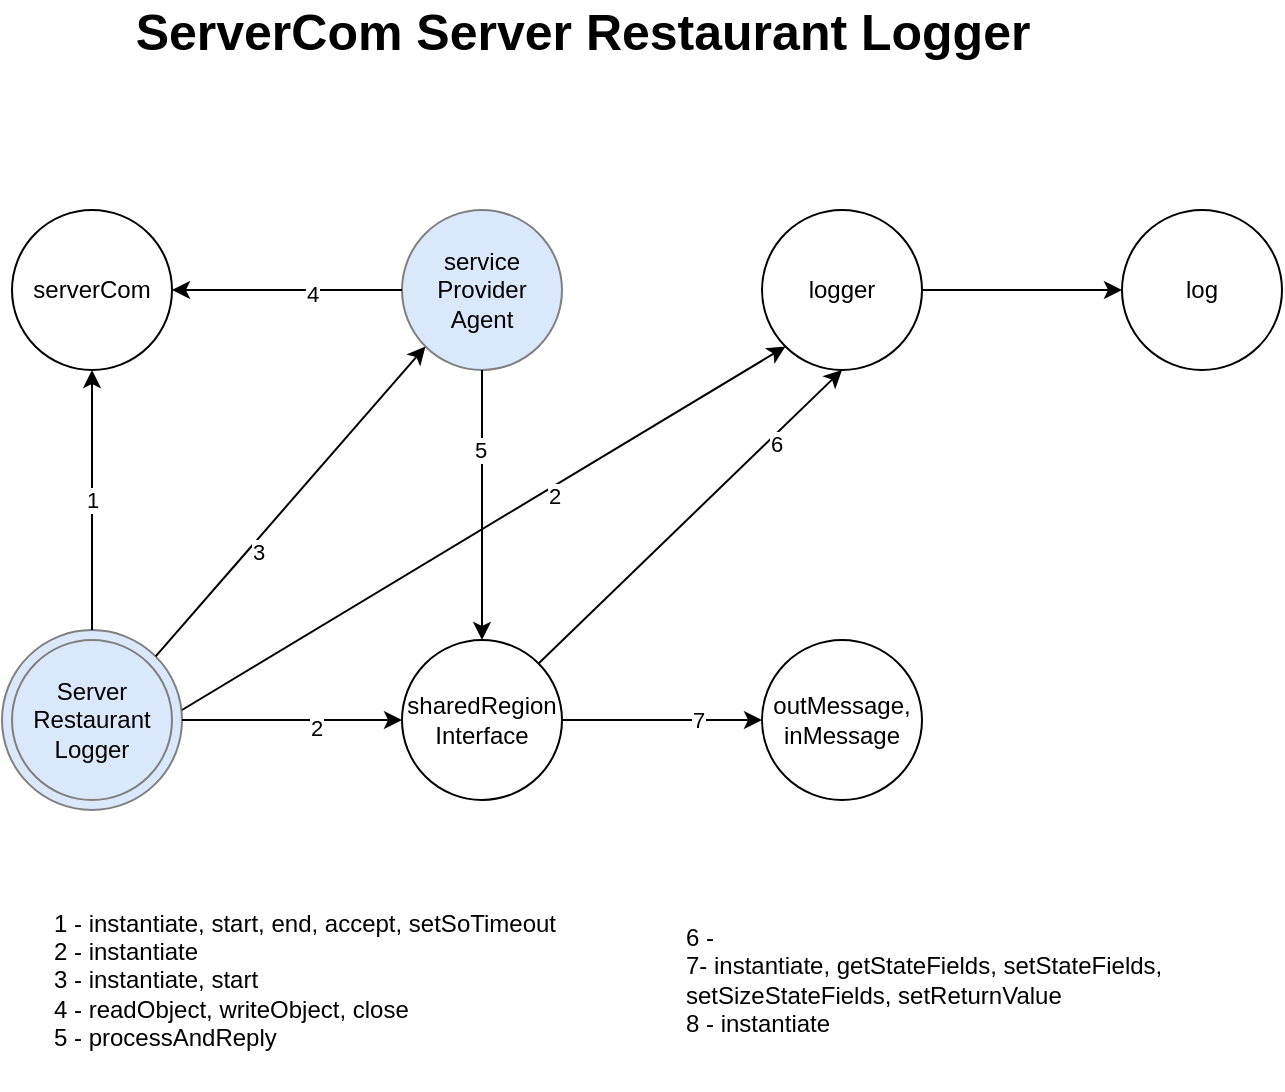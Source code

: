<mxfile version="18.0.4" type="device"><diagram id="dL68ML8HeQB0krsFM4QG" name="Page-1"><mxGraphModel dx="1038" dy="617" grid="1" gridSize="10" guides="1" tooltips="1" connect="1" arrows="1" fold="1" page="1" pageScale="1" pageWidth="827" pageHeight="1169" math="0" shadow="0"><root><mxCell id="0"/><mxCell id="1" parent="0"/><mxCell id="CHyU5B67_R3pXy2R8SUt-1" value="service&lt;br&gt;Provider&lt;br&gt;Agent" style="ellipse;whiteSpace=wrap;html=1;fillColor=#dae8fc;strokeColor=#808080;" parent="1" vertex="1"><mxGeometry x="300" y="130" width="80" height="80" as="geometry"/></mxCell><mxCell id="CHyU5B67_R3pXy2R8SUt-4" value="serverCom" style="ellipse;whiteSpace=wrap;html=1;" parent="1" vertex="1"><mxGeometry x="105" y="130" width="80" height="80" as="geometry"/></mxCell><mxCell id="CHyU5B67_R3pXy2R8SUt-40" value="&lt;div&gt;&lt;br&gt;&lt;/div&gt;&lt;div&gt;1 - instantiate, start, end, accept, setSoTimeout&lt;br&gt;&lt;/div&gt;&lt;div&gt;2 - instantiate&lt;/div&gt;&lt;div&gt;3 - instantiate, start&lt;br&gt;&lt;/div&gt;&lt;div&gt;4 - readObject, writeObject, close&lt;br&gt;&lt;/div&gt;&lt;div&gt;5 - processAndReply&lt;/div&gt;&lt;div&gt;&lt;br&gt;&lt;/div&gt;" style="text;html=1;strokeColor=none;fillColor=none;align=left;verticalAlign=middle;whiteSpace=wrap;rounded=0;" parent="1" vertex="1"><mxGeometry x="124" y="460" width="290" height="110" as="geometry"/></mxCell><mxCell id="dAU44HsFRGqah6hTK-VC-1" value="&lt;div&gt;6 -&amp;nbsp;&lt;/div&gt;&lt;div&gt;7- instantiate, getStateFields, setStateFields, setSizeStateFields, setReturnValue&lt;/div&gt;&lt;div&gt;&lt;span&gt;8 - instantiate&lt;/span&gt;&lt;/div&gt;" style="text;html=1;strokeColor=none;fillColor=none;align=left;verticalAlign=middle;whiteSpace=wrap;rounded=0;" parent="1" vertex="1"><mxGeometry x="440" y="475" width="290" height="80" as="geometry"/></mxCell><mxCell id="sB3GNyKT00Ip3FJHEHId-1" value="" style="group" vertex="1" connectable="0" parent="1"><mxGeometry x="100" y="340" width="90" height="90" as="geometry"/></mxCell><mxCell id="0n8z57wEoNdcpEe77m6L-2" value="&lt;div&gt;Main&lt;/div&gt;&lt;div&gt;Program&lt;/div&gt;" style="ellipse;whiteSpace=wrap;html=1;fillColor=#dae8fc;strokeColor=#808080;" parent="sB3GNyKT00Ip3FJHEHId-1" vertex="1"><mxGeometry width="90" height="90" as="geometry"/></mxCell><mxCell id="CHyU5B67_R3pXy2R8SUt-41" value="&lt;div&gt;Server&lt;/div&gt;&lt;div&gt;Restaurant&lt;/div&gt;&lt;div&gt;Logger&lt;/div&gt;" style="ellipse;whiteSpace=wrap;html=1;fillColor=#dae8fc;strokeColor=#808080;" parent="sB3GNyKT00Ip3FJHEHId-1" vertex="1"><mxGeometry x="5" y="5" width="80" height="80" as="geometry"/></mxCell><mxCell id="sB3GNyKT00Ip3FJHEHId-2" value="sharedRegion&lt;br&gt;Interface" style="ellipse;whiteSpace=wrap;html=1;" vertex="1" parent="1"><mxGeometry x="300" y="345" width="80" height="80" as="geometry"/></mxCell><mxCell id="sB3GNyKT00Ip3FJHEHId-3" value="outMessage,&lt;br&gt;inMessage" style="ellipse;whiteSpace=wrap;html=1;" vertex="1" parent="1"><mxGeometry x="480" y="345" width="80" height="80" as="geometry"/></mxCell><mxCell id="sB3GNyKT00Ip3FJHEHId-4" value="logger" style="ellipse;whiteSpace=wrap;html=1;" vertex="1" parent="1"><mxGeometry x="480" y="130" width="80" height="80" as="geometry"/></mxCell><mxCell id="sB3GNyKT00Ip3FJHEHId-5" value="log" style="ellipse;whiteSpace=wrap;html=1;" vertex="1" parent="1"><mxGeometry x="660" y="130" width="80" height="80" as="geometry"/></mxCell><mxCell id="sB3GNyKT00Ip3FJHEHId-7" value="1" style="endArrow=classic;html=1;rounded=0;entryX=0.5;entryY=1;entryDx=0;entryDy=0;exitX=0.5;exitY=0;exitDx=0;exitDy=0;" edge="1" parent="1" source="0n8z57wEoNdcpEe77m6L-2" target="CHyU5B67_R3pXy2R8SUt-4"><mxGeometry width="50" height="50" relative="1" as="geometry"><mxPoint x="145" y="330" as="sourcePoint"/><mxPoint x="440" y="260" as="targetPoint"/></mxGeometry></mxCell><mxCell id="sB3GNyKT00Ip3FJHEHId-8" value="" style="endArrow=classic;html=1;rounded=0;exitX=1;exitY=0.5;exitDx=0;exitDy=0;entryX=0;entryY=0.5;entryDx=0;entryDy=0;" edge="1" parent="1" source="0n8z57wEoNdcpEe77m6L-2" target="sB3GNyKT00Ip3FJHEHId-2"><mxGeometry width="50" height="50" relative="1" as="geometry"><mxPoint x="390" y="310" as="sourcePoint"/><mxPoint x="440" y="260" as="targetPoint"/></mxGeometry></mxCell><mxCell id="sB3GNyKT00Ip3FJHEHId-9" value="2" style="edgeLabel;html=1;align=center;verticalAlign=middle;resizable=0;points=[];" vertex="1" connectable="0" parent="sB3GNyKT00Ip3FJHEHId-8"><mxGeometry x="0.214" y="-4" relative="1" as="geometry"><mxPoint as="offset"/></mxGeometry></mxCell><mxCell id="sB3GNyKT00Ip3FJHEHId-10" value="" style="endArrow=classic;html=1;rounded=0;exitX=1;exitY=0;exitDx=0;exitDy=0;entryX=0;entryY=1;entryDx=0;entryDy=0;" edge="1" parent="1" source="0n8z57wEoNdcpEe77m6L-2" target="CHyU5B67_R3pXy2R8SUt-1"><mxGeometry width="50" height="50" relative="1" as="geometry"><mxPoint x="390" y="310" as="sourcePoint"/><mxPoint x="440" y="260" as="targetPoint"/></mxGeometry></mxCell><mxCell id="sB3GNyKT00Ip3FJHEHId-11" value="3" style="edgeLabel;html=1;align=center;verticalAlign=middle;resizable=0;points=[];" vertex="1" connectable="0" parent="sB3GNyKT00Ip3FJHEHId-10"><mxGeometry x="-0.291" y="-4" relative="1" as="geometry"><mxPoint as="offset"/></mxGeometry></mxCell><mxCell id="sB3GNyKT00Ip3FJHEHId-13" value="" style="endArrow=classic;html=1;rounded=0;exitX=0;exitY=0.5;exitDx=0;exitDy=0;entryX=1;entryY=0.5;entryDx=0;entryDy=0;" edge="1" parent="1" source="CHyU5B67_R3pXy2R8SUt-1" target="CHyU5B67_R3pXy2R8SUt-4"><mxGeometry width="50" height="50" relative="1" as="geometry"><mxPoint x="210" y="230" as="sourcePoint"/><mxPoint x="260" y="180" as="targetPoint"/></mxGeometry></mxCell><mxCell id="sB3GNyKT00Ip3FJHEHId-14" value="4" style="edgeLabel;html=1;align=center;verticalAlign=middle;resizable=0;points=[];" vertex="1" connectable="0" parent="sB3GNyKT00Ip3FJHEHId-13"><mxGeometry x="-0.214" y="2" relative="1" as="geometry"><mxPoint as="offset"/></mxGeometry></mxCell><mxCell id="sB3GNyKT00Ip3FJHEHId-15" value="" style="endArrow=classic;html=1;rounded=0;entryX=0;entryY=1;entryDx=0;entryDy=0;" edge="1" parent="1" target="sB3GNyKT00Ip3FJHEHId-4"><mxGeometry width="50" height="50" relative="1" as="geometry"><mxPoint x="190" y="380" as="sourcePoint"/><mxPoint x="310" y="395" as="targetPoint"/></mxGeometry></mxCell><mxCell id="sB3GNyKT00Ip3FJHEHId-16" value="2" style="edgeLabel;html=1;align=center;verticalAlign=middle;resizable=0;points=[];" vertex="1" connectable="0" parent="sB3GNyKT00Ip3FJHEHId-15"><mxGeometry x="0.214" y="-4" relative="1" as="geometry"><mxPoint as="offset"/></mxGeometry></mxCell><mxCell id="sB3GNyKT00Ip3FJHEHId-17" value="" style="endArrow=classic;html=1;rounded=0;exitX=0.5;exitY=1;exitDx=0;exitDy=0;entryX=0.5;entryY=0;entryDx=0;entryDy=0;" edge="1" parent="1" source="CHyU5B67_R3pXy2R8SUt-1" target="sB3GNyKT00Ip3FJHEHId-2"><mxGeometry width="50" height="50" relative="1" as="geometry"><mxPoint x="200" y="490" as="sourcePoint"/><mxPoint x="250" y="440" as="targetPoint"/></mxGeometry></mxCell><mxCell id="sB3GNyKT00Ip3FJHEHId-18" value="5" style="edgeLabel;html=1;align=center;verticalAlign=middle;resizable=0;points=[];" vertex="1" connectable="0" parent="sB3GNyKT00Ip3FJHEHId-17"><mxGeometry x="-0.407" y="-1" relative="1" as="geometry"><mxPoint as="offset"/></mxGeometry></mxCell><mxCell id="sB3GNyKT00Ip3FJHEHId-19" value="" style="endArrow=classic;html=1;rounded=0;exitX=1;exitY=0;exitDx=0;exitDy=0;entryX=0.5;entryY=1;entryDx=0;entryDy=0;" edge="1" parent="1" source="sB3GNyKT00Ip3FJHEHId-2" target="sB3GNyKT00Ip3FJHEHId-4"><mxGeometry width="50" height="50" relative="1" as="geometry"><mxPoint x="170" y="530" as="sourcePoint"/><mxPoint x="220" y="480" as="targetPoint"/></mxGeometry></mxCell><mxCell id="sB3GNyKT00Ip3FJHEHId-20" value="6" style="edgeLabel;html=1;align=center;verticalAlign=middle;resizable=0;points=[];" vertex="1" connectable="0" parent="sB3GNyKT00Ip3FJHEHId-19"><mxGeometry x="0.53" y="-4" relative="1" as="geometry"><mxPoint y="-1" as="offset"/></mxGeometry></mxCell><mxCell id="sB3GNyKT00Ip3FJHEHId-21" value="" style="endArrow=classic;html=1;rounded=0;exitX=1;exitY=0.5;exitDx=0;exitDy=0;entryX=0;entryY=0.5;entryDx=0;entryDy=0;" edge="1" parent="1" source="sB3GNyKT00Ip3FJHEHId-2" target="sB3GNyKT00Ip3FJHEHId-3"><mxGeometry width="50" height="50" relative="1" as="geometry"><mxPoint x="380" y="500" as="sourcePoint"/><mxPoint x="430" y="450" as="targetPoint"/></mxGeometry></mxCell><mxCell id="sB3GNyKT00Ip3FJHEHId-22" value="7" style="edgeLabel;html=1;align=center;verticalAlign=middle;resizable=0;points=[];" vertex="1" connectable="0" parent="sB3GNyKT00Ip3FJHEHId-21"><mxGeometry x="0.356" relative="1" as="geometry"><mxPoint as="offset"/></mxGeometry></mxCell><mxCell id="sB3GNyKT00Ip3FJHEHId-33" value="&lt;b&gt;&lt;font style=&quot;font-size: 25px;&quot;&gt;ServerCom Server Restaurant Logger&lt;/font&gt;&lt;/b&gt;" style="text;html=1;align=center;verticalAlign=middle;resizable=0;points=[];autosize=1;strokeColor=none;fillColor=none;" vertex="1" parent="1"><mxGeometry x="160" y="30" width="460" height="20" as="geometry"/></mxCell><mxCell id="sB3GNyKT00Ip3FJHEHId-72" value="" style="endArrow=classic;html=1;rounded=0;fontSize=25;exitX=1;exitY=0.5;exitDx=0;exitDy=0;entryX=0;entryY=0.5;entryDx=0;entryDy=0;" edge="1" parent="1" source="sB3GNyKT00Ip3FJHEHId-4" target="sB3GNyKT00Ip3FJHEHId-5"><mxGeometry width="50" height="50" relative="1" as="geometry"><mxPoint x="610" y="350" as="sourcePoint"/><mxPoint x="660" y="300" as="targetPoint"/></mxGeometry></mxCell></root></mxGraphModel></diagram></mxfile>